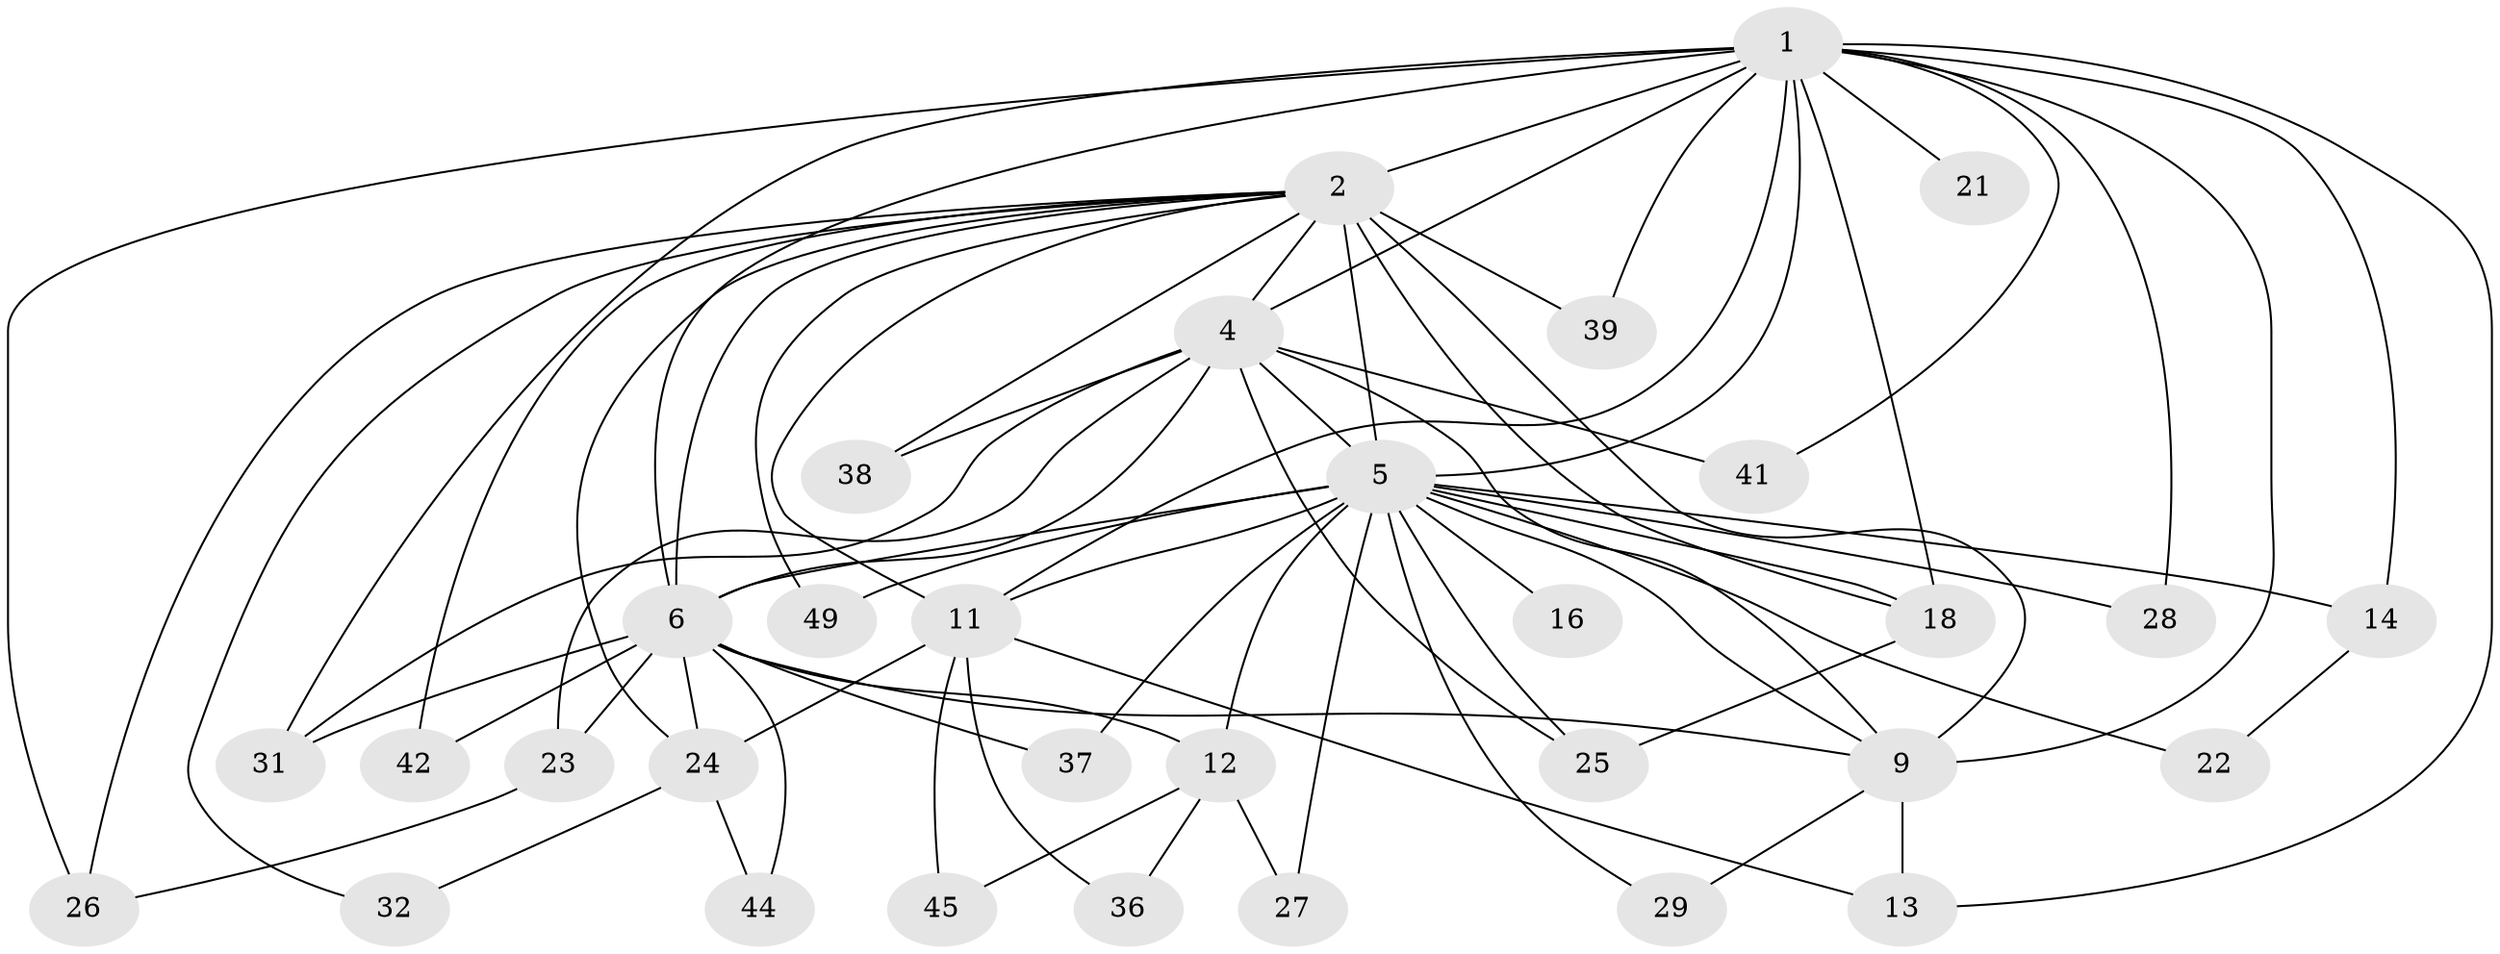 // original degree distribution, {16: 0.037037037037037035, 12: 0.037037037037037035, 14: 0.018518518518518517, 18: 0.018518518518518517, 23: 0.018518518518518517, 13: 0.05555555555555555, 5: 0.07407407407407407, 6: 0.018518518518518517, 3: 0.14814814814814814, 4: 0.037037037037037035, 2: 0.5370370370370371}
// Generated by graph-tools (version 1.1) at 2025/17/03/04/25 18:17:38]
// undirected, 32 vertices, 72 edges
graph export_dot {
graph [start="1"]
  node [color=gray90,style=filled];
  1 [super="+8+35"];
  2 [super="+17+3+43+51"];
  4 [super="+19"];
  5 [super="+7"];
  6;
  9 [super="+33+30"];
  11 [super="+15"];
  12;
  13 [super="+34"];
  14;
  16;
  18;
  21;
  22;
  23;
  24 [super="+40"];
  25 [super="+50"];
  26 [super="+54"];
  27;
  28;
  29 [super="+46"];
  31;
  32;
  36;
  37;
  38;
  39;
  41;
  42;
  44;
  45;
  49;
  1 -- 2 [weight=6];
  1 -- 4 [weight=3];
  1 -- 5 [weight=6];
  1 -- 6 [weight=4];
  1 -- 9 [weight=4];
  1 -- 11;
  1 -- 13;
  1 -- 14 [weight=2];
  1 -- 18 [weight=2];
  1 -- 21 [weight=2];
  1 -- 39;
  1 -- 41;
  1 -- 26;
  1 -- 28;
  1 -- 31;
  2 -- 4 [weight=2];
  2 -- 5 [weight=5];
  2 -- 6 [weight=2];
  2 -- 9 [weight=2];
  2 -- 32;
  2 -- 38;
  2 -- 39;
  2 -- 42;
  2 -- 11;
  2 -- 49;
  2 -- 24 [weight=2];
  2 -- 26;
  2 -- 18;
  4 -- 5 [weight=2];
  4 -- 6 [weight=2];
  4 -- 9;
  4 -- 23;
  4 -- 41;
  4 -- 38;
  4 -- 25;
  4 -- 31;
  5 -- 6 [weight=2];
  5 -- 9 [weight=3];
  5 -- 12 [weight=2];
  5 -- 18;
  5 -- 27;
  5 -- 49;
  5 -- 14;
  5 -- 16;
  5 -- 22;
  5 -- 25;
  5 -- 28;
  5 -- 29;
  5 -- 37;
  5 -- 11;
  6 -- 9;
  6 -- 12;
  6 -- 23;
  6 -- 31;
  6 -- 37;
  6 -- 42;
  6 -- 44;
  6 -- 24;
  9 -- 13;
  9 -- 29;
  11 -- 24;
  11 -- 13;
  11 -- 45;
  11 -- 36;
  12 -- 27;
  12 -- 36;
  12 -- 45;
  14 -- 22;
  18 -- 25;
  23 -- 26;
  24 -- 32;
  24 -- 44;
}
